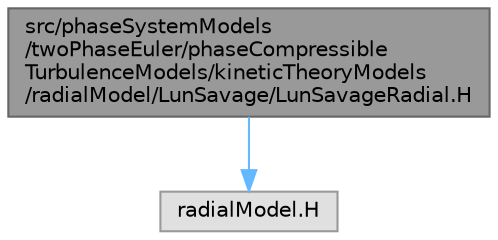 digraph "src/phaseSystemModels/twoPhaseEuler/phaseCompressibleTurbulenceModels/kineticTheoryModels/radialModel/LunSavage/LunSavageRadial.H"
{
 // LATEX_PDF_SIZE
  bgcolor="transparent";
  edge [fontname=Helvetica,fontsize=10,labelfontname=Helvetica,labelfontsize=10];
  node [fontname=Helvetica,fontsize=10,shape=box,height=0.2,width=0.4];
  Node1 [id="Node000001",label="src/phaseSystemModels\l/twoPhaseEuler/phaseCompressible\lTurbulenceModels/kineticTheoryModels\l/radialModel/LunSavage/LunSavageRadial.H",height=0.2,width=0.4,color="gray40", fillcolor="grey60", style="filled", fontcolor="black",tooltip=" "];
  Node1 -> Node2 [id="edge1_Node000001_Node000002",color="steelblue1",style="solid",tooltip=" "];
  Node2 [id="Node000002",label="radialModel.H",height=0.2,width=0.4,color="grey60", fillcolor="#E0E0E0", style="filled",tooltip=" "];
}
